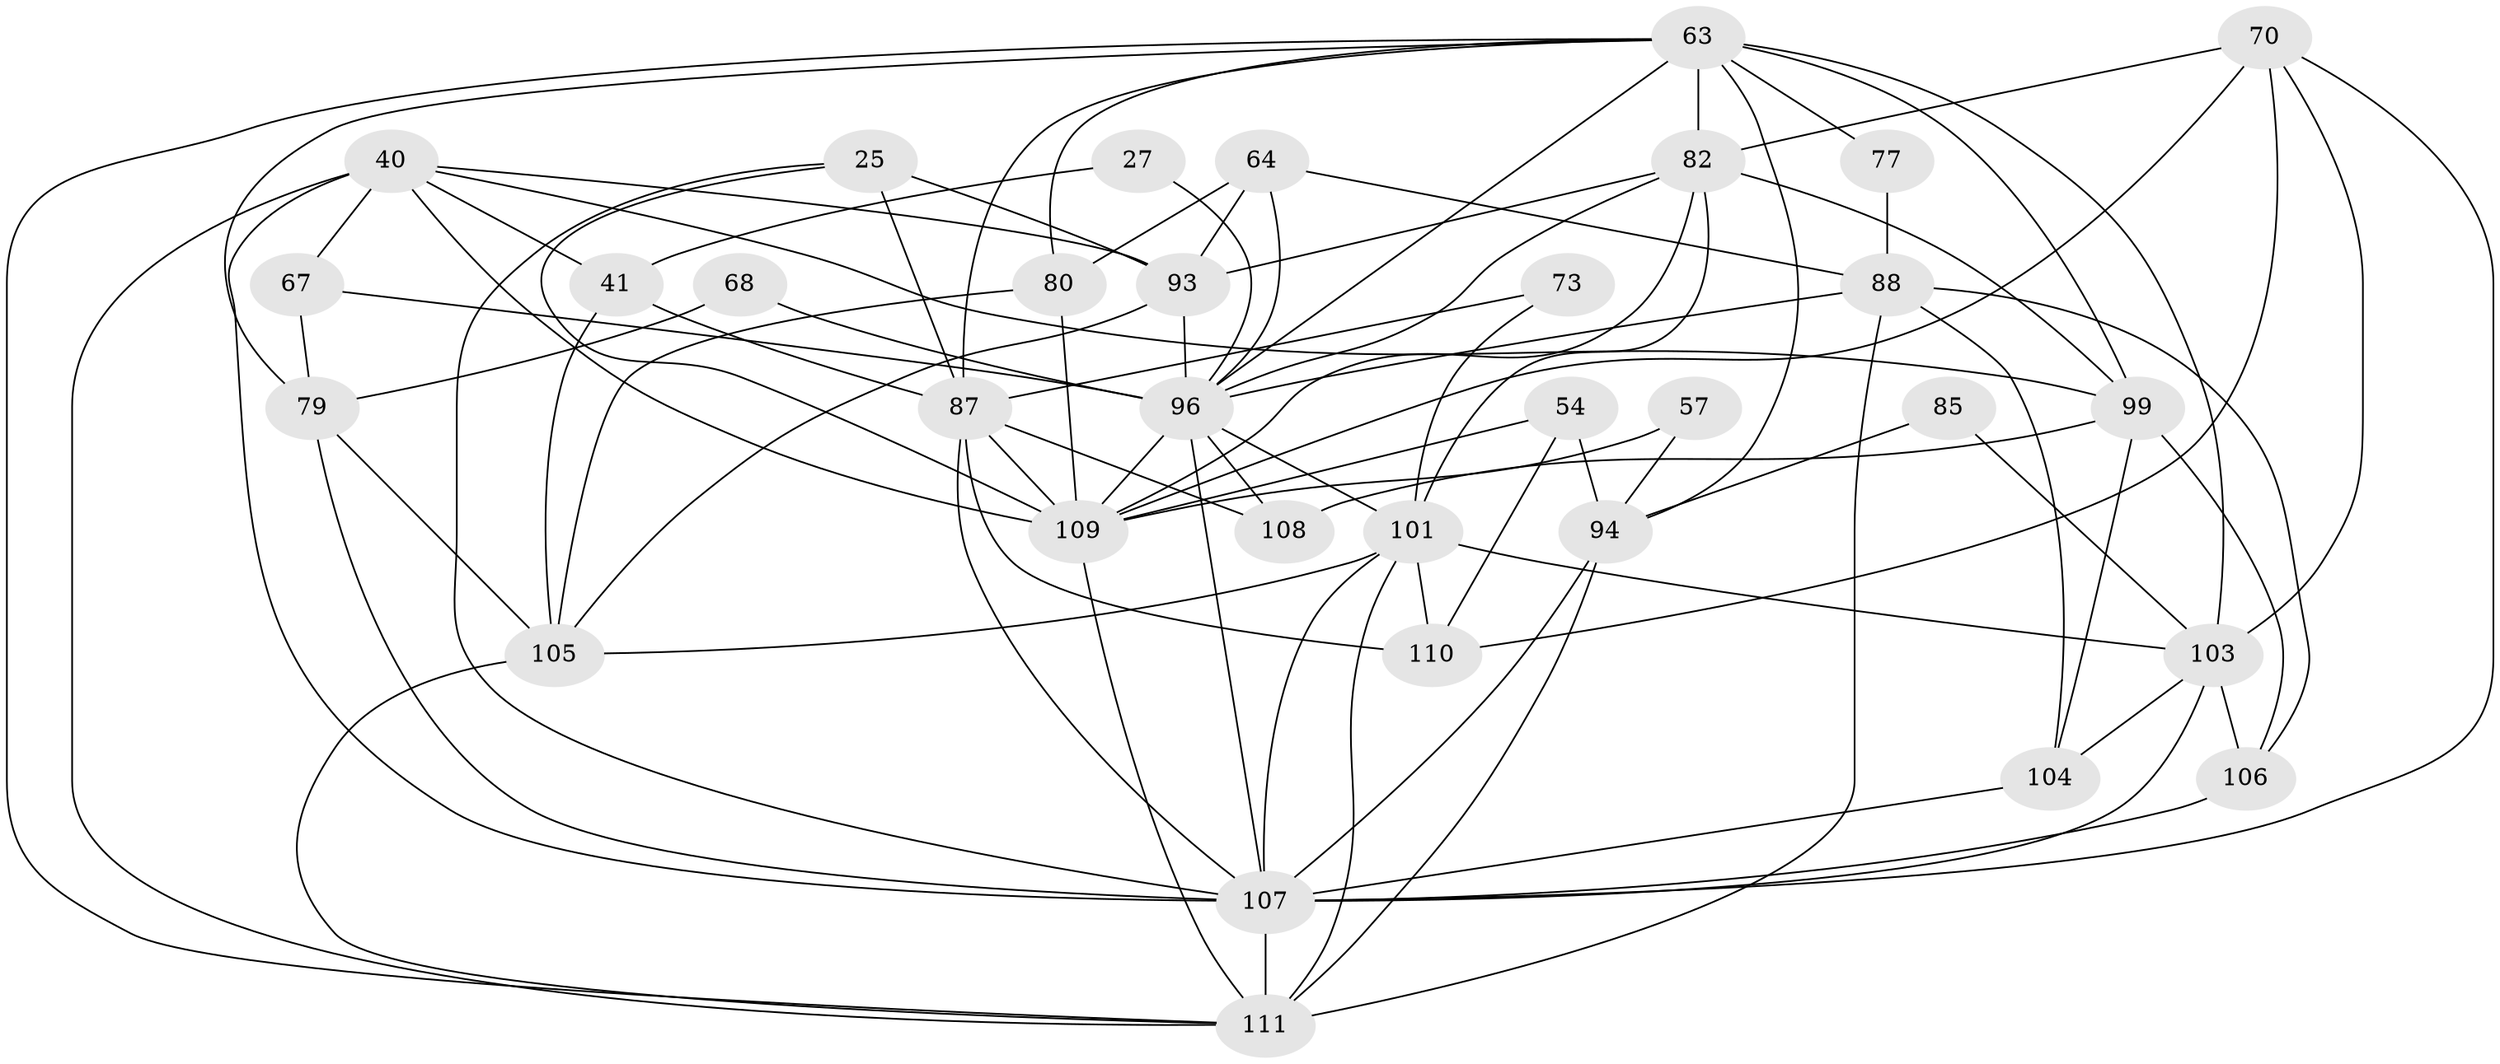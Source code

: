 // original degree distribution, {4: 0.2882882882882883, 3: 0.27927927927927926, 7: 0.02702702702702703, 2: 0.12612612612612611, 6: 0.08108108108108109, 5: 0.17117117117117117, 9: 0.009009009009009009, 8: 0.018018018018018018}
// Generated by graph-tools (version 1.1) at 2025/55/03/04/25 21:55:28]
// undirected, 33 vertices, 89 edges
graph export_dot {
graph [start="1"]
  node [color=gray90,style=filled];
  25 [super="+19"];
  27;
  40;
  41 [super="+2"];
  54;
  57;
  63 [super="+60+32"];
  64 [super="+45"];
  67 [super="+15"];
  68 [super="+59"];
  70 [super="+66+48"];
  73;
  77;
  79;
  80 [super="+44"];
  82 [super="+8"];
  85;
  87 [super="+38+30"];
  88 [super="+81"];
  93 [super="+92+71+26+35"];
  94 [super="+89"];
  96 [super="+1+78+62+52"];
  99 [super="+61"];
  101 [super="+75+69+97+90"];
  103 [super="+58+76+100"];
  104 [super="+36"];
  105 [super="+17+34"];
  106 [super="+65"];
  107 [super="+47+98+102"];
  108 [super="+43"];
  109 [super="+84+95+91"];
  110 [super="+42"];
  111 [super="+56"];
  25 -- 87 [weight=3];
  25 -- 93;
  25 -- 109 [weight=2];
  25 -- 107;
  27 -- 41;
  27 -- 96;
  40 -- 41 [weight=2];
  40 -- 111 [weight=2];
  40 -- 67;
  40 -- 99;
  40 -- 109;
  40 -- 107;
  40 -- 93;
  41 -- 87;
  41 -- 105;
  54 -- 94 [weight=2];
  54 -- 110;
  54 -- 109 [weight=2];
  57 -- 94 [weight=2];
  57 -- 109;
  63 -- 87;
  63 -- 82 [weight=2];
  63 -- 77;
  63 -- 111;
  63 -- 94 [weight=2];
  63 -- 103 [weight=3];
  63 -- 79;
  63 -- 99;
  63 -- 80;
  63 -- 96 [weight=2];
  64 -- 88;
  64 -- 80 [weight=2];
  64 -- 93 [weight=2];
  64 -- 96;
  67 -- 79 [weight=2];
  67 -- 96;
  68 -- 79;
  68 -- 96 [weight=5];
  70 -- 110 [weight=2];
  70 -- 82 [weight=3];
  70 -- 103 [weight=2];
  70 -- 107;
  70 -- 109;
  73 -- 87;
  73 -- 101;
  77 -- 88;
  79 -- 105;
  79 -- 107;
  80 -- 109 [weight=2];
  80 -- 105;
  82 -- 93;
  82 -- 101 [weight=4];
  82 -- 96;
  82 -- 99;
  82 -- 109;
  85 -- 94;
  85 -- 103;
  87 -- 107;
  87 -- 110 [weight=2];
  87 -- 108;
  87 -- 109;
  88 -- 106 [weight=2];
  88 -- 104 [weight=2];
  88 -- 111 [weight=2];
  88 -- 96 [weight=2];
  93 -- 105;
  93 -- 96;
  94 -- 107 [weight=3];
  94 -- 111;
  96 -- 101 [weight=3];
  96 -- 107 [weight=4];
  96 -- 108 [weight=5];
  96 -- 109 [weight=2];
  99 -- 106;
  99 -- 108 [weight=2];
  99 -- 104;
  101 -- 111 [weight=2];
  101 -- 103 [weight=2];
  101 -- 105;
  101 -- 107 [weight=2];
  101 -- 110 [weight=2];
  103 -- 104;
  103 -- 106 [weight=2];
  103 -- 107;
  104 -- 107;
  105 -- 111 [weight=2];
  106 -- 107 [weight=2];
  107 -- 111 [weight=2];
  109 -- 111;
}
